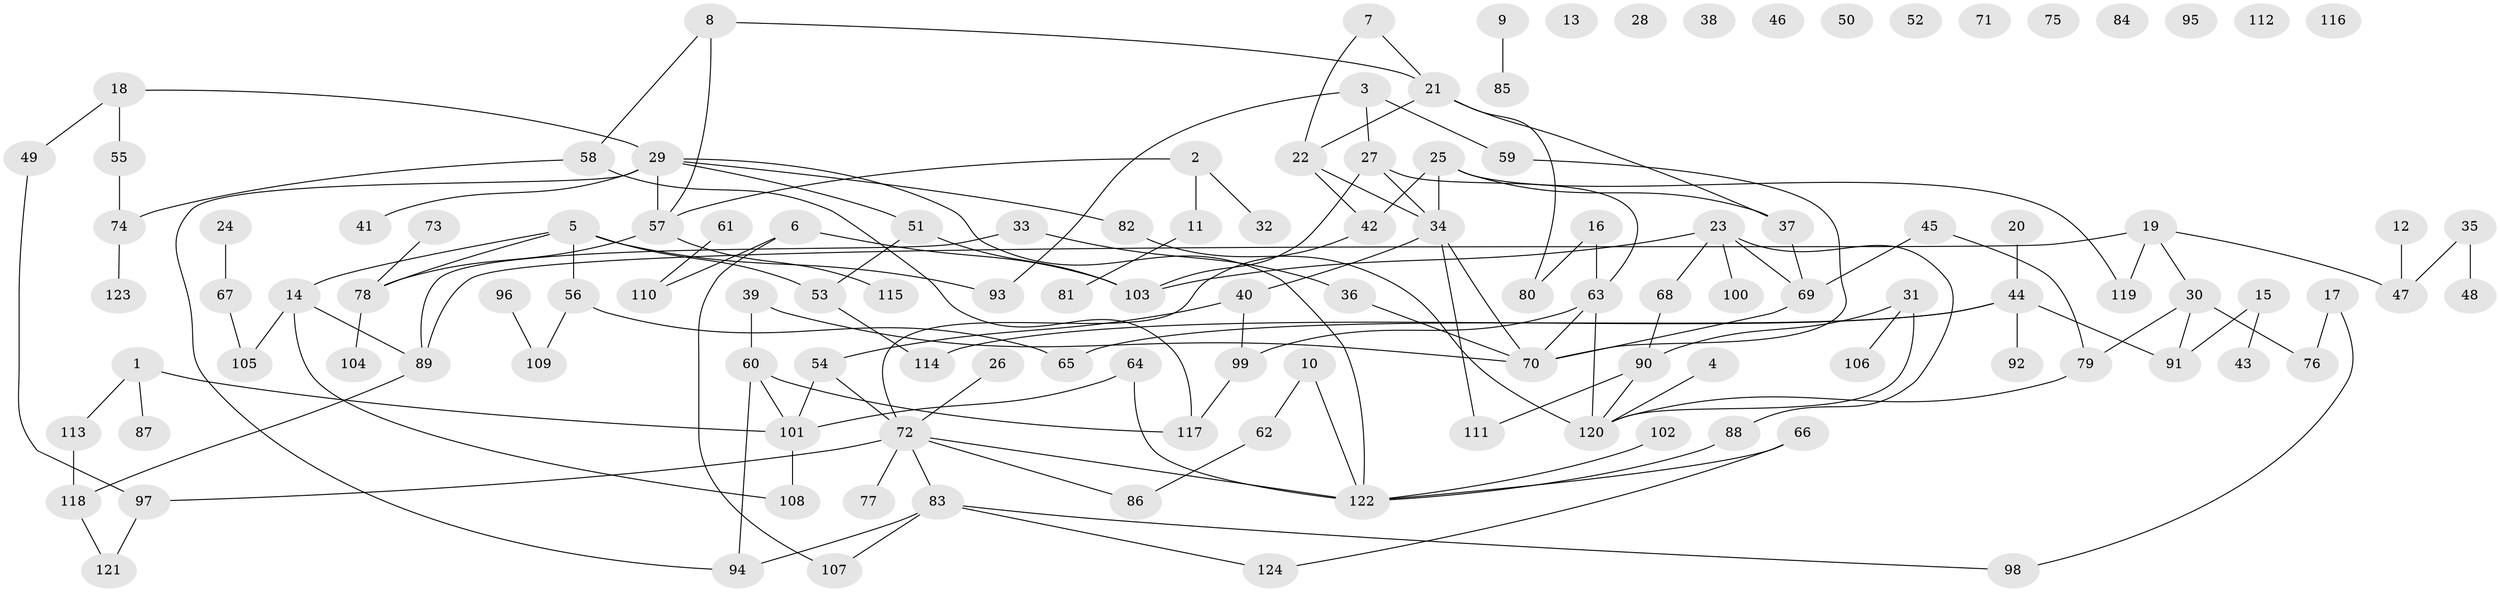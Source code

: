 // Generated by graph-tools (version 1.1) at 2025/00/03/09/25 03:00:53]
// undirected, 124 vertices, 150 edges
graph export_dot {
graph [start="1"]
  node [color=gray90,style=filled];
  1;
  2;
  3;
  4;
  5;
  6;
  7;
  8;
  9;
  10;
  11;
  12;
  13;
  14;
  15;
  16;
  17;
  18;
  19;
  20;
  21;
  22;
  23;
  24;
  25;
  26;
  27;
  28;
  29;
  30;
  31;
  32;
  33;
  34;
  35;
  36;
  37;
  38;
  39;
  40;
  41;
  42;
  43;
  44;
  45;
  46;
  47;
  48;
  49;
  50;
  51;
  52;
  53;
  54;
  55;
  56;
  57;
  58;
  59;
  60;
  61;
  62;
  63;
  64;
  65;
  66;
  67;
  68;
  69;
  70;
  71;
  72;
  73;
  74;
  75;
  76;
  77;
  78;
  79;
  80;
  81;
  82;
  83;
  84;
  85;
  86;
  87;
  88;
  89;
  90;
  91;
  92;
  93;
  94;
  95;
  96;
  97;
  98;
  99;
  100;
  101;
  102;
  103;
  104;
  105;
  106;
  107;
  108;
  109;
  110;
  111;
  112;
  113;
  114;
  115;
  116;
  117;
  118;
  119;
  120;
  121;
  122;
  123;
  124;
  1 -- 87;
  1 -- 101;
  1 -- 113;
  2 -- 11;
  2 -- 32;
  2 -- 57;
  3 -- 27;
  3 -- 59;
  3 -- 93;
  4 -- 120;
  5 -- 14;
  5 -- 53;
  5 -- 56;
  5 -- 78;
  5 -- 93;
  6 -- 103;
  6 -- 107;
  6 -- 110;
  7 -- 21;
  7 -- 22;
  8 -- 21;
  8 -- 57;
  8 -- 58;
  9 -- 85;
  10 -- 62;
  10 -- 122;
  11 -- 81;
  12 -- 47;
  14 -- 89;
  14 -- 105;
  14 -- 108;
  15 -- 43;
  15 -- 91;
  16 -- 63;
  16 -- 80;
  17 -- 76;
  17 -- 98;
  18 -- 29;
  18 -- 49;
  18 -- 55;
  19 -- 30;
  19 -- 47;
  19 -- 89;
  19 -- 119;
  20 -- 44;
  21 -- 22;
  21 -- 37;
  21 -- 80;
  22 -- 34;
  22 -- 42;
  23 -- 68;
  23 -- 69;
  23 -- 88;
  23 -- 100;
  23 -- 103;
  24 -- 67;
  25 -- 34;
  25 -- 37;
  25 -- 42;
  25 -- 119;
  26 -- 72;
  27 -- 34;
  27 -- 63;
  27 -- 103;
  29 -- 41;
  29 -- 51;
  29 -- 57;
  29 -- 82;
  29 -- 94;
  29 -- 122;
  30 -- 76;
  30 -- 79;
  30 -- 91;
  31 -- 90;
  31 -- 106;
  31 -- 120;
  33 -- 36;
  33 -- 89;
  34 -- 40;
  34 -- 70;
  34 -- 111;
  35 -- 47;
  35 -- 48;
  36 -- 70;
  37 -- 69;
  39 -- 60;
  39 -- 70;
  40 -- 54;
  40 -- 99;
  42 -- 72;
  44 -- 65;
  44 -- 91;
  44 -- 92;
  44 -- 114;
  45 -- 69;
  45 -- 79;
  49 -- 97;
  51 -- 53;
  51 -- 103;
  53 -- 114;
  54 -- 72;
  54 -- 101;
  55 -- 74;
  56 -- 65;
  56 -- 109;
  57 -- 78;
  57 -- 115;
  58 -- 74;
  58 -- 117;
  59 -- 70;
  60 -- 94;
  60 -- 101;
  60 -- 117;
  61 -- 110;
  62 -- 86;
  63 -- 70;
  63 -- 99;
  63 -- 120;
  64 -- 101;
  64 -- 122;
  66 -- 122;
  66 -- 124;
  67 -- 105;
  68 -- 90;
  69 -- 70;
  72 -- 77;
  72 -- 83;
  72 -- 86;
  72 -- 97;
  72 -- 122;
  73 -- 78;
  74 -- 123;
  78 -- 104;
  79 -- 120;
  82 -- 120;
  83 -- 94;
  83 -- 98;
  83 -- 107;
  83 -- 124;
  88 -- 122;
  89 -- 118;
  90 -- 111;
  90 -- 120;
  96 -- 109;
  97 -- 121;
  99 -- 117;
  101 -- 108;
  102 -- 122;
  113 -- 118;
  118 -- 121;
}
